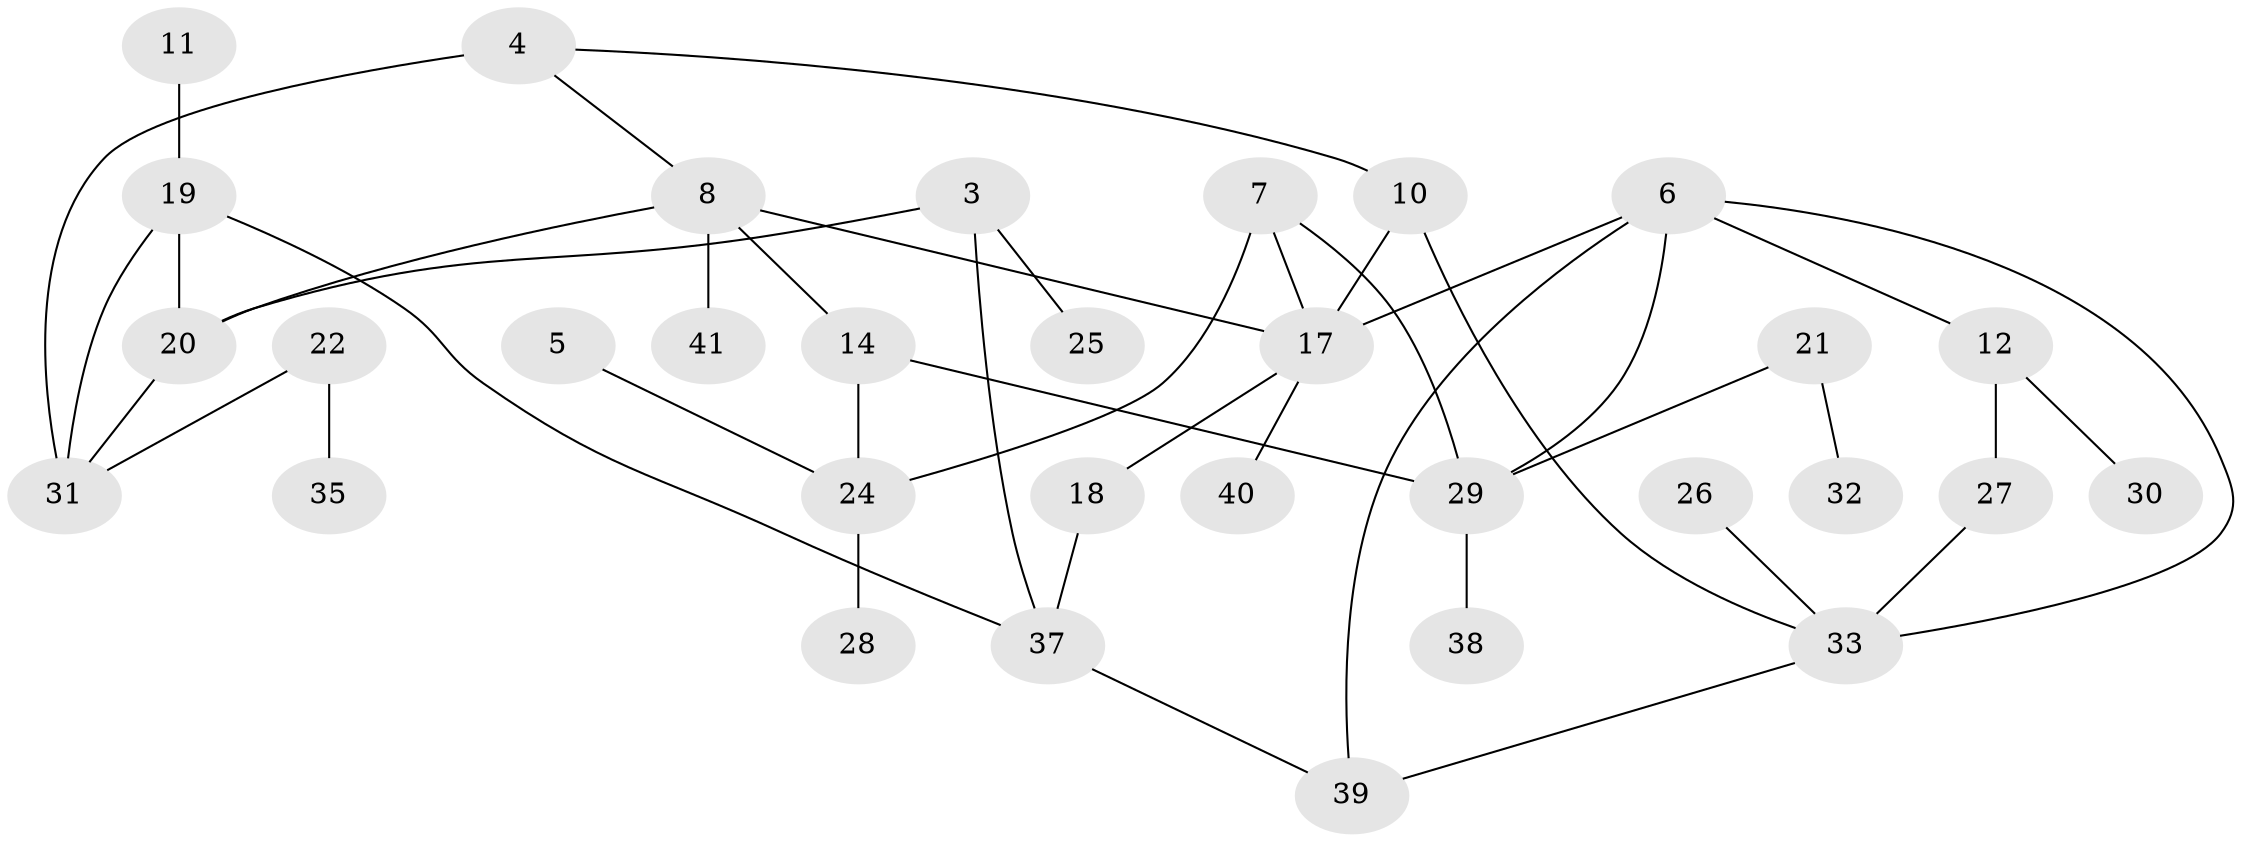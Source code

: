 // original degree distribution, {3: 0.2261904761904762, 0: 0.08333333333333333, 1: 0.30952380952380953, 2: 0.23809523809523808, 5: 0.05952380952380952, 4: 0.07142857142857142, 8: 0.011904761904761904}
// Generated by graph-tools (version 1.1) at 2025/00/03/09/25 03:00:49]
// undirected, 32 vertices, 43 edges
graph export_dot {
graph [start="1"]
  node [color=gray90,style=filled];
  3;
  4;
  5;
  6;
  7;
  8;
  10;
  11;
  12;
  14;
  17;
  18;
  19;
  20;
  21;
  22;
  24;
  25;
  26;
  27;
  28;
  29;
  30;
  31;
  32;
  33;
  35;
  37;
  38;
  39;
  40;
  41;
  3 -- 20 [weight=1.0];
  3 -- 25 [weight=1.0];
  3 -- 37 [weight=1.0];
  4 -- 8 [weight=1.0];
  4 -- 10 [weight=1.0];
  4 -- 31 [weight=2.0];
  5 -- 24 [weight=1.0];
  6 -- 12 [weight=1.0];
  6 -- 17 [weight=1.0];
  6 -- 29 [weight=2.0];
  6 -- 33 [weight=1.0];
  6 -- 39 [weight=1.0];
  7 -- 17 [weight=1.0];
  7 -- 24 [weight=1.0];
  7 -- 29 [weight=1.0];
  8 -- 14 [weight=1.0];
  8 -- 17 [weight=1.0];
  8 -- 20 [weight=1.0];
  8 -- 41 [weight=1.0];
  10 -- 17 [weight=1.0];
  10 -- 33 [weight=1.0];
  11 -- 19 [weight=1.0];
  12 -- 27 [weight=1.0];
  12 -- 30 [weight=1.0];
  14 -- 24 [weight=1.0];
  14 -- 29 [weight=1.0];
  17 -- 18 [weight=1.0];
  17 -- 40 [weight=1.0];
  18 -- 37 [weight=1.0];
  19 -- 20 [weight=1.0];
  19 -- 31 [weight=1.0];
  19 -- 37 [weight=1.0];
  20 -- 31 [weight=1.0];
  21 -- 29 [weight=1.0];
  21 -- 32 [weight=1.0];
  22 -- 31 [weight=1.0];
  22 -- 35 [weight=1.0];
  24 -- 28 [weight=1.0];
  26 -- 33 [weight=1.0];
  27 -- 33 [weight=2.0];
  29 -- 38 [weight=1.0];
  33 -- 39 [weight=1.0];
  37 -- 39 [weight=1.0];
}
